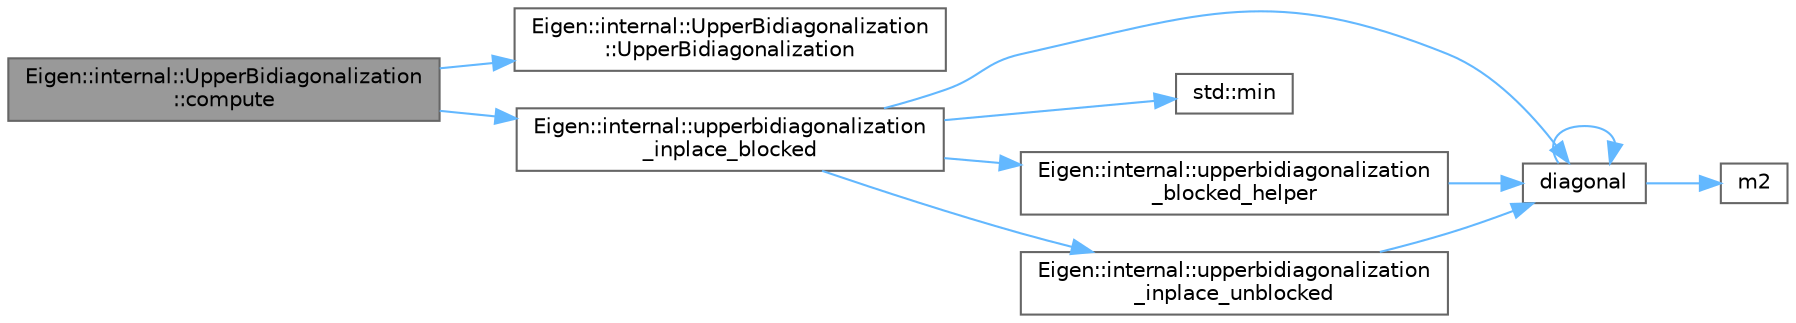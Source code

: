 digraph "Eigen::internal::UpperBidiagonalization::compute"
{
 // LATEX_PDF_SIZE
  bgcolor="transparent";
  edge [fontname=Helvetica,fontsize=10,labelfontname=Helvetica,labelfontsize=10];
  node [fontname=Helvetica,fontsize=10,shape=box,height=0.2,width=0.4];
  rankdir="LR";
  Node1 [id="Node000001",label="Eigen::internal::UpperBidiagonalization\l::compute",height=0.2,width=0.4,color="gray40", fillcolor="grey60", style="filled", fontcolor="black",tooltip=" "];
  Node1 -> Node2 [id="edge1_Node000001_Node000002",color="steelblue1",style="solid",tooltip=" "];
  Node2 [id="Node000002",label="Eigen::internal::UpperBidiagonalization\l::UpperBidiagonalization",height=0.2,width=0.4,color="grey40", fillcolor="white", style="filled",URL="$class_eigen_1_1internal_1_1_upper_bidiagonalization.html#aa37a7ca5f5e86e3efbc6907d03d89340",tooltip="Default Constructor."];
  Node1 -> Node3 [id="edge2_Node000001_Node000003",color="steelblue1",style="solid",tooltip=" "];
  Node3 [id="Node000003",label="Eigen::internal::upperbidiagonalization\l_inplace_blocked",height=0.2,width=0.4,color="grey40", fillcolor="white", style="filled",URL="$namespace_eigen_1_1internal.html#aa788c9dc214d8e6722eb9d10cb097c74",tooltip=" "];
  Node3 -> Node4 [id="edge3_Node000003_Node000004",color="steelblue1",style="solid",tooltip=" "];
  Node4 [id="Node000004",label="diagonal",height=0.2,width=0.4,color="grey40", fillcolor="white", style="filled",URL="$diagonal_8cpp.html#a92340af6dbaaba622e275be130b27f4b",tooltip=" "];
  Node4 -> Node4 [id="edge4_Node000004_Node000004",color="steelblue1",style="solid",tooltip=" "];
  Node4 -> Node5 [id="edge5_Node000004_Node000005",color="steelblue1",style="solid",tooltip=" "];
  Node5 [id="Node000005",label="m2",height=0.2,width=0.4,color="grey40", fillcolor="white", style="filled",URL="$_tutorial___map__using_8cpp.html#ab3a01b595d22393ace0d30d5fa299f76",tooltip=" "];
  Node3 -> Node6 [id="edge6_Node000003_Node000006",color="steelblue1",style="solid",tooltip=" "];
  Node6 [id="Node000006",label="std::min",height=0.2,width=0.4,color="grey40", fillcolor="white", style="filled",URL="$namespacestd.html#ac7b9885417769949d76890454b6d072e",tooltip=" "];
  Node3 -> Node7 [id="edge7_Node000003_Node000007",color="steelblue1",style="solid",tooltip=" "];
  Node7 [id="Node000007",label="Eigen::internal::upperbidiagonalization\l_blocked_helper",height=0.2,width=0.4,color="grey40", fillcolor="white", style="filled",URL="$namespace_eigen_1_1internal.html#abf87044a0094bdfc9d54ab1f7f4f6f32",tooltip=" "];
  Node7 -> Node4 [id="edge8_Node000007_Node000004",color="steelblue1",style="solid",tooltip=" "];
  Node3 -> Node8 [id="edge9_Node000003_Node000008",color="steelblue1",style="solid",tooltip=" "];
  Node8 [id="Node000008",label="Eigen::internal::upperbidiagonalization\l_inplace_unblocked",height=0.2,width=0.4,color="grey40", fillcolor="white", style="filled",URL="$namespace_eigen_1_1internal.html#a5778293700634082639d20b7e2106f39",tooltip=" "];
  Node8 -> Node4 [id="edge10_Node000008_Node000004",color="steelblue1",style="solid",tooltip=" "];
}
